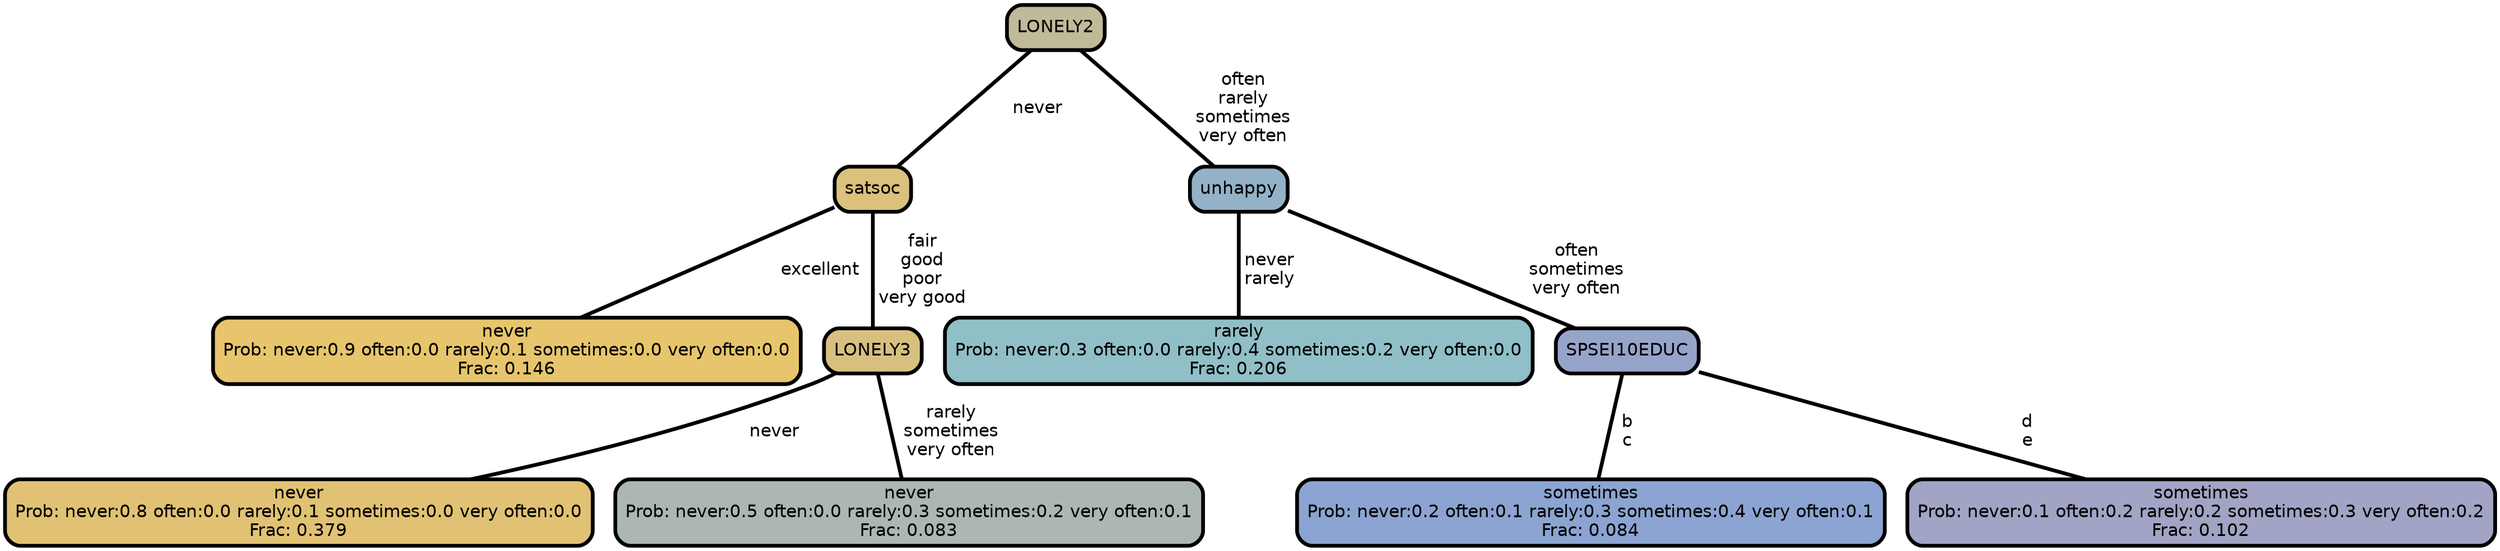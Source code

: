 graph Tree {
node [shape=box, style="filled, rounded",color="black",penwidth="3",fontcolor="black",                 fontname=helvetica] ;
graph [ranksep="0 equally", splines=straight,                 bgcolor=transparent, dpi=200] ;
edge [fontname=helvetica, color=black] ;
0 [label="never
Prob: never:0.9 often:0.0 rarely:0.1 sometimes:0.0 very often:0.0
Frac: 0.146", fillcolor="#e7c56c"] ;
1 [label="satsoc", fillcolor="#dbc17b"] ;
2 [label="never
Prob: never:0.8 often:0.0 rarely:0.1 sometimes:0.0 very often:0.0
Frac: 0.379", fillcolor="#e1c274"] ;
3 [label="LONELY3", fillcolor="#d7c07f"] ;
4 [label="never
Prob: never:0.5 often:0.0 rarely:0.3 sometimes:0.2 very often:0.1
Frac: 0.083", fillcolor="#adb7b1"] ;
5 [label="LONELY2", fillcolor="#bfbb99"] ;
6 [label="rarely
Prob: never:0.3 often:0.0 rarely:0.4 sometimes:0.2 very often:0.0
Frac: 0.206", fillcolor="#90bfc7"] ;
7 [label="unhappy", fillcolor="#93b2c8"] ;
8 [label="sometimes
Prob: never:0.2 often:0.1 rarely:0.3 sometimes:0.4 very often:0.1
Frac: 0.084", fillcolor="#8ca4d1"] ;
9 [label="SPSEI10EDUC", fillcolor="#97a4ca"] ;
10 [label="sometimes
Prob: never:0.1 often:0.2 rarely:0.2 sometimes:0.3 very often:0.2
Frac: 0.102", fillcolor="#a1a4c4"] ;
1 -- 0 [label=" excellent",penwidth=3] ;
1 -- 3 [label=" fair\n good\n poor\n very good",penwidth=3] ;
3 -- 2 [label=" never",penwidth=3] ;
3 -- 4 [label=" rarely\n sometimes\n very often",penwidth=3] ;
5 -- 1 [label=" never",penwidth=3] ;
5 -- 7 [label=" often\n rarely\n sometimes\n very often",penwidth=3] ;
7 -- 6 [label=" never\n rarely",penwidth=3] ;
7 -- 9 [label=" often\n sometimes\n very often",penwidth=3] ;
9 -- 8 [label=" b\n c",penwidth=3] ;
9 -- 10 [label=" d\n e",penwidth=3] ;
{rank = same;}}